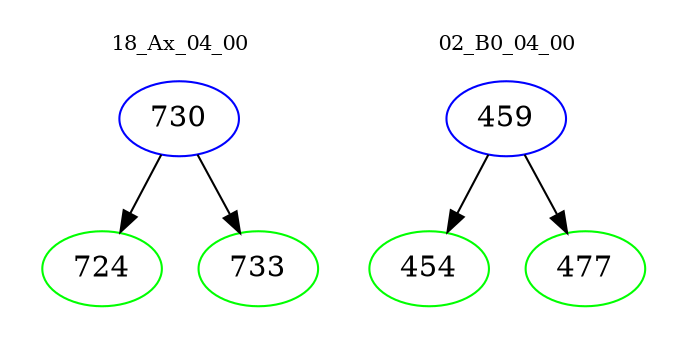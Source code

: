digraph{
subgraph cluster_0 {
color = white
label = "18_Ax_04_00";
fontsize=10;
T0_730 [label="730", color="blue"]
T0_730 -> T0_724 [color="black"]
T0_724 [label="724", color="green"]
T0_730 -> T0_733 [color="black"]
T0_733 [label="733", color="green"]
}
subgraph cluster_1 {
color = white
label = "02_B0_04_00";
fontsize=10;
T1_459 [label="459", color="blue"]
T1_459 -> T1_454 [color="black"]
T1_454 [label="454", color="green"]
T1_459 -> T1_477 [color="black"]
T1_477 [label="477", color="green"]
}
}
